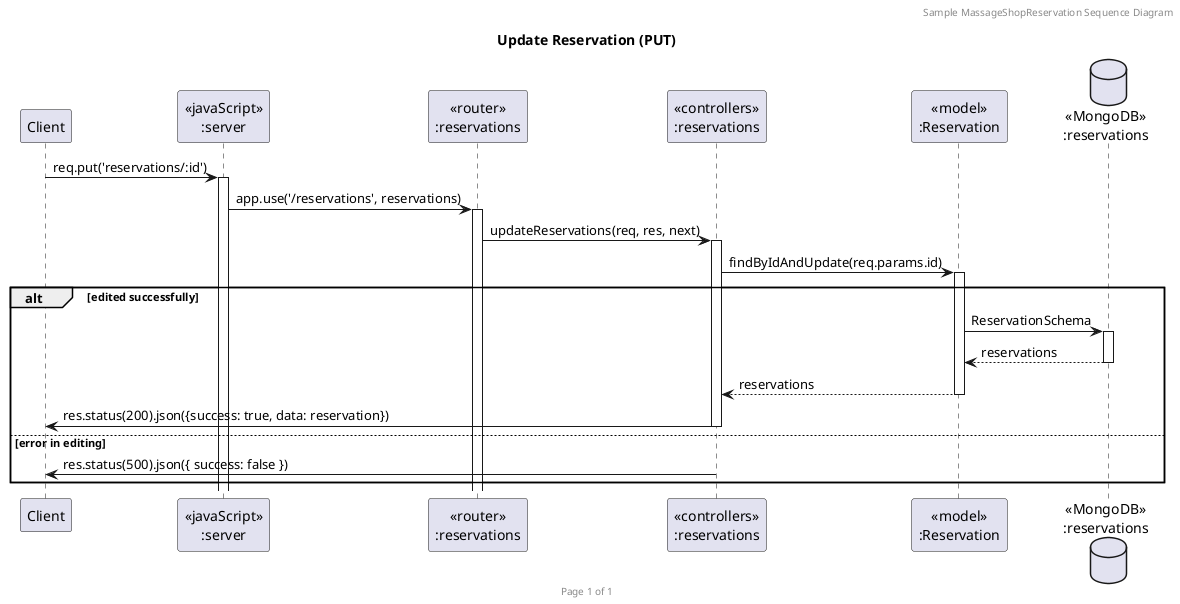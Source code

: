 @startuml Update Reservations (PUT)

header Sample MassageShopReservation Sequence Diagram
footer Page %page% of %lastpage%
title "Update Reservation (PUT)"

participant "Client" as client
participant "<<javaScript>>\n:server" as server
participant "<<router>>\n:reservations" as routerReservation
participant "<<controllers>>\n:reservations" as controllersReservation
participant "<<model>>\n:Reservation" as modelReservation
database "<<MongoDB>>\n:reservations" as ReservationDatabase


client->server ++:req.put('reservations/:id')
server->routerReservation ++:app.use('/reservations', reservations)
routerReservation -> controllersReservation ++: updateReservations(req, res, next)
controllersReservation->modelReservation ++: findByIdAndUpdate(req.params.id)

alt edited successfully
 modelReservation->ReservationDatabase ++: ReservationSchema
  ReservationDatabase --> modelReservation --: reservations
  controllersReservation <-- modelReservation--: reservations
  controllersReservation->client --: res.status(200).json({success: true, data: reservation})
else error in editing
  controllersReservation->client --: res.status(500).json({ success: false })
end
@enduml
